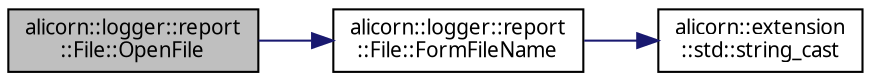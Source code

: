 digraph "alicorn::logger::report::File::OpenFile"
{
 // INTERACTIVE_SVG=YES
  edge [fontname="Verdana",fontsize="10",labelfontname="Verdana",labelfontsize="10"];
  node [fontname="Verdana",fontsize="10",shape=record];
  rankdir="LR";
  Node1 [label="alicorn::logger::report\l::File::OpenFile",height=0.2,width=0.4,color="black", fillcolor="grey75", style="filled", fontcolor="black"];
  Node1 -> Node2 [color="midnightblue",fontsize="10",style="solid",fontname="Verdana"];
  Node2 [label="alicorn::logger::report\l::File::FormFileName",height=0.2,width=0.4,color="black", fillcolor="white", style="filled",URL="$a00087.html#a78253bd31454f39e16fb359f206526c1",tooltip="Функция для формирования имени файла журнала, в который будут добавляться записи. ..."];
  Node2 -> Node3 [color="midnightblue",fontsize="10",style="solid",fontname="Verdana"];
  Node3 [label="alicorn::extension\l::std::string_cast",height=0.2,width=0.4,color="black", fillcolor="white", style="filled",URL="$a00491.html#gafc1bb38569424983a63fbf99ce9f47c1",tooltip="Класс входит в Проект Std   Функция преобразования строк из одной кодировки в другую. "];
}
